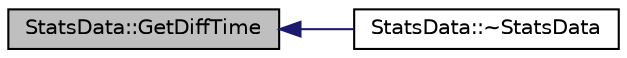 digraph "StatsData::GetDiffTime"
{
  edge [fontname="Helvetica",fontsize="10",labelfontname="Helvetica",labelfontsize="10"];
  node [fontname="Helvetica",fontsize="10",shape=record];
  rankdir="LR";
  Node1 [label="StatsData::GetDiffTime",height=0.2,width=0.4,color="black", fillcolor="grey75", style="filled", fontcolor="black"];
  Node1 -> Node2 [dir="back",color="midnightblue",fontsize="10",style="solid",fontname="Helvetica"];
  Node2 [label="StatsData::~StatsData",height=0.2,width=0.4,color="black", fillcolor="white", style="filled",URL="$df/d59/class_stats_data.html#a72cbc9cdd095b14cf8e611efaeca6c4c"];
}
